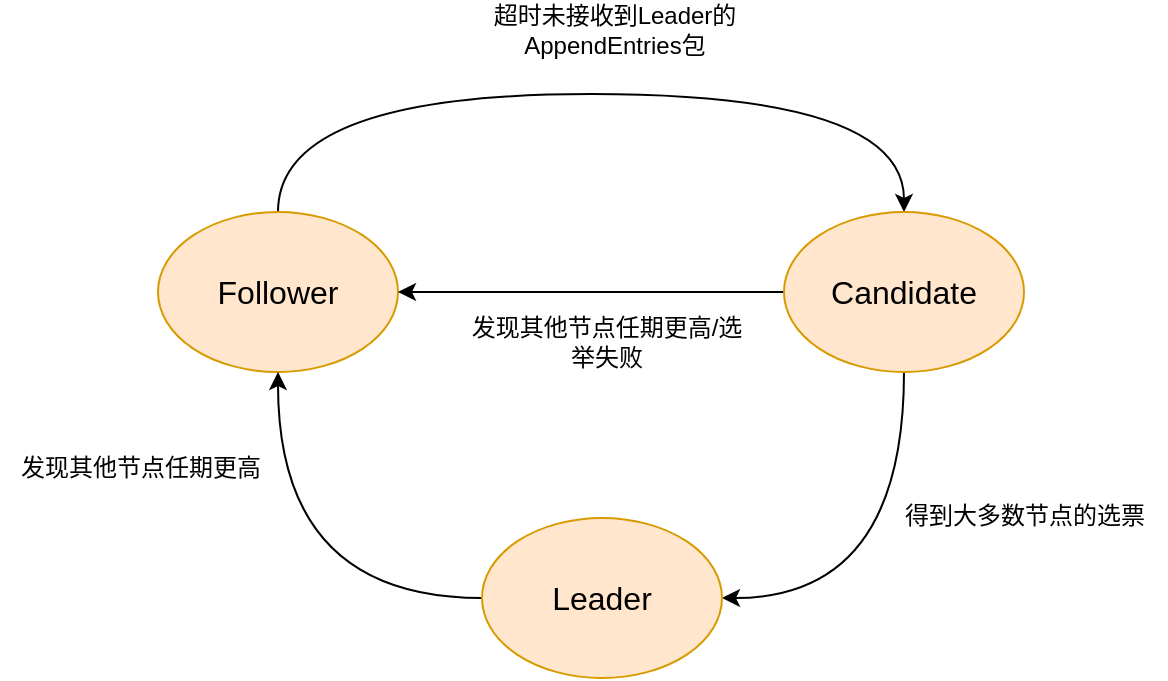 <mxfile version="21.1.7" type="github">
  <diagram name="Page-1" id="wpJ-wkNyAKuudrSQqgEH">
    <mxGraphModel dx="1900" dy="493" grid="0" gridSize="10" guides="1" tooltips="1" connect="1" arrows="1" fold="1" page="1" pageScale="1" pageWidth="850" pageHeight="1100" math="0" shadow="0">
      <root>
        <mxCell id="0" />
        <mxCell id="1" parent="0" />
        <mxCell id="-KdLUi1ZGAXRrH6tEu7k-5" style="edgeStyle=orthogonalEdgeStyle;curved=1;rounded=0;orthogonalLoop=1;jettySize=auto;html=1;exitX=0.5;exitY=0;exitDx=0;exitDy=0;entryX=0.5;entryY=0;entryDx=0;entryDy=0;" edge="1" parent="1" source="-KdLUi1ZGAXRrH6tEu7k-1" target="-KdLUi1ZGAXRrH6tEu7k-3">
          <mxGeometry relative="1" as="geometry">
            <Array as="points">
              <mxPoint x="134" y="74" />
              <mxPoint x="447" y="74" />
            </Array>
          </mxGeometry>
        </mxCell>
        <mxCell id="-KdLUi1ZGAXRrH6tEu7k-1" value="Follower" style="ellipse;fillColor=#ffe6cc;strokeColor=#d79b00;fontColor=default;whiteSpace=wrap;fontSize=16;" vertex="1" parent="1">
          <mxGeometry x="74" y="133" width="120" height="80" as="geometry" />
        </mxCell>
        <mxCell id="-KdLUi1ZGAXRrH6tEu7k-12" style="edgeStyle=orthogonalEdgeStyle;curved=1;rounded=0;orthogonalLoop=1;jettySize=auto;html=1;exitX=0;exitY=0.5;exitDx=0;exitDy=0;entryX=1;entryY=0.5;entryDx=0;entryDy=0;" edge="1" parent="1" source="-KdLUi1ZGAXRrH6tEu7k-3" target="-KdLUi1ZGAXRrH6tEu7k-1">
          <mxGeometry relative="1" as="geometry" />
        </mxCell>
        <mxCell id="-KdLUi1ZGAXRrH6tEu7k-13" style="edgeStyle=orthogonalEdgeStyle;curved=1;rounded=0;orthogonalLoop=1;jettySize=auto;html=1;exitX=0.5;exitY=1;exitDx=0;exitDy=0;entryX=1;entryY=0.5;entryDx=0;entryDy=0;" edge="1" parent="1" source="-KdLUi1ZGAXRrH6tEu7k-3" target="-KdLUi1ZGAXRrH6tEu7k-4">
          <mxGeometry relative="1" as="geometry" />
        </mxCell>
        <mxCell id="-KdLUi1ZGAXRrH6tEu7k-3" value="Candidate" style="ellipse;fillColor=#ffe6cc;strokeColor=#d79b00;fontColor=default;whiteSpace=wrap;fontSize=16;" vertex="1" parent="1">
          <mxGeometry x="387" y="133" width="120" height="80" as="geometry" />
        </mxCell>
        <mxCell id="-KdLUi1ZGAXRrH6tEu7k-14" style="edgeStyle=orthogonalEdgeStyle;curved=1;rounded=0;orthogonalLoop=1;jettySize=auto;html=1;exitX=0;exitY=0.5;exitDx=0;exitDy=0;entryX=0.5;entryY=1;entryDx=0;entryDy=0;" edge="1" parent="1" source="-KdLUi1ZGAXRrH6tEu7k-4" target="-KdLUi1ZGAXRrH6tEu7k-1">
          <mxGeometry relative="1" as="geometry" />
        </mxCell>
        <mxCell id="-KdLUi1ZGAXRrH6tEu7k-4" value="Leader" style="ellipse;fillColor=#ffe6cc;strokeColor=#d79b00;fontColor=default;whiteSpace=wrap;fontSize=16;" vertex="1" parent="1">
          <mxGeometry x="236" y="286" width="120" height="80" as="geometry" />
        </mxCell>
        <mxCell id="-KdLUi1ZGAXRrH6tEu7k-6" value="超时未接收到Leader的AppendEntries包" style="text;html=1;strokeColor=none;fillColor=none;align=center;verticalAlign=middle;whiteSpace=wrap;rounded=0;" vertex="1" parent="1">
          <mxGeometry x="232" y="27" width="141" height="30" as="geometry" />
        </mxCell>
        <mxCell id="-KdLUi1ZGAXRrH6tEu7k-8" value="发现其他节点任期更高/选举失败" style="text;html=1;strokeColor=none;fillColor=none;align=center;verticalAlign=middle;whiteSpace=wrap;rounded=0;" vertex="1" parent="1">
          <mxGeometry x="228" y="183" width="141" height="30" as="geometry" />
        </mxCell>
        <mxCell id="-KdLUi1ZGAXRrH6tEu7k-9" value="发现其他节点任期更高" style="text;html=1;strokeColor=none;fillColor=none;align=center;verticalAlign=middle;whiteSpace=wrap;rounded=0;" vertex="1" parent="1">
          <mxGeometry x="-5" y="246" width="141" height="30" as="geometry" />
        </mxCell>
        <mxCell id="-KdLUi1ZGAXRrH6tEu7k-15" value="得到大多数节点的选票" style="text;html=1;strokeColor=none;fillColor=none;align=center;verticalAlign=middle;whiteSpace=wrap;rounded=0;" vertex="1" parent="1">
          <mxGeometry x="437" y="270" width="141" height="30" as="geometry" />
        </mxCell>
      </root>
    </mxGraphModel>
  </diagram>
</mxfile>
